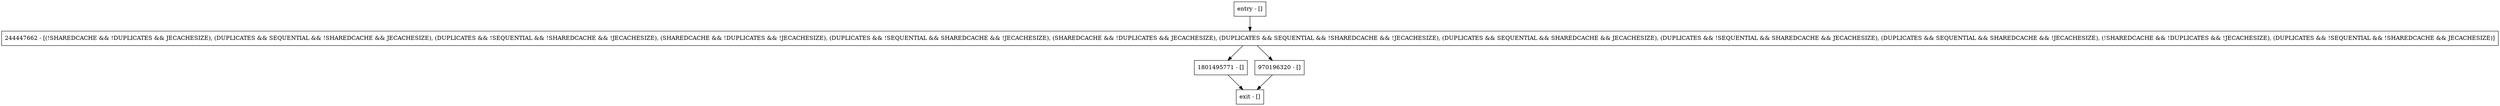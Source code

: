 digraph getDiskTotalSpace {
node [shape=record];
entry [label="entry - []"];
exit [label="exit - []"];
1801495771 [label="1801495771 - []"];
970196320 [label="970196320 - []"];
244447662 [label="244447662 - [(!SHAREDCACHE && !DUPLICATES && JECACHESIZE), (DUPLICATES && SEQUENTIAL && !SHAREDCACHE && JECACHESIZE), (DUPLICATES && !SEQUENTIAL && !SHAREDCACHE && !JECACHESIZE), (SHAREDCACHE && !DUPLICATES && !JECACHESIZE), (DUPLICATES && !SEQUENTIAL && SHAREDCACHE && !JECACHESIZE), (SHAREDCACHE && !DUPLICATES && JECACHESIZE), (DUPLICATES && SEQUENTIAL && !SHAREDCACHE && !JECACHESIZE), (DUPLICATES && SEQUENTIAL && SHAREDCACHE && JECACHESIZE), (DUPLICATES && !SEQUENTIAL && SHAREDCACHE && JECACHESIZE), (DUPLICATES && SEQUENTIAL && SHAREDCACHE && !JECACHESIZE), (!SHAREDCACHE && !DUPLICATES && !JECACHESIZE), (DUPLICATES && !SEQUENTIAL && !SHAREDCACHE && JECACHESIZE)]"];
entry;
exit;
entry -> 244447662;
1801495771 -> exit;
970196320 -> exit;
244447662 -> 1801495771;
244447662 -> 970196320;
}
